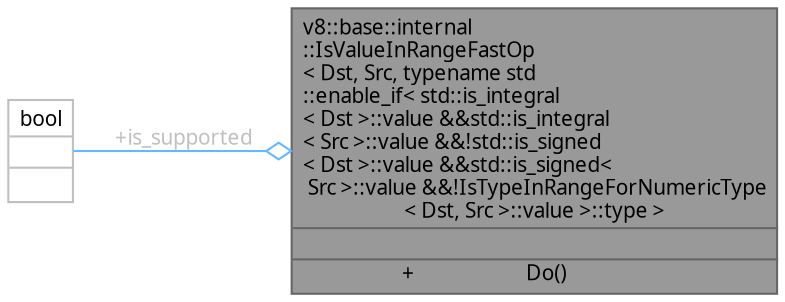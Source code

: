 digraph "v8::base::internal::IsValueInRangeFastOp&lt; Dst, Src, typename std::enable_if&lt; std::is_integral&lt; Dst &gt;::value &amp;&amp;std::is_integral&lt; Src &gt;::value &amp;&amp;!std::is_signed&lt; Dst &gt;::value &amp;&amp;std::is_signed&lt; Src &gt;::value &amp;&amp;!IsTypeInRangeForNumericType&lt; Dst, Src &gt;::value &gt;::type &gt;"
{
 // INTERACTIVE_SVG=YES
 // LATEX_PDF_SIZE
  bgcolor="transparent";
  rankdir="LR";
  edge [fontname="Cascadia Code NF",fontsize=10,labelfontname="Cascadia Code NF",labelfontsize=10];
  node [fontname="Cascadia Code NF",fontsize=10,shape=box,height=0.2,width=0.4];
  Node1 [id="Node000001",shape=plain,label=<<TABLE CELLBORDER="0" BORDER="1"><TR><TD COLSPAN="2" CELLPADDING="1" CELLSPACING="0">v8::base::internal<BR ALIGN="LEFT"/>::IsValueInRangeFastOp<BR ALIGN="LEFT"/>&lt; Dst, Src, typename std<BR ALIGN="LEFT"/>::enable_if&lt; std::is_integral<BR ALIGN="LEFT"/>&lt; Dst &gt;::value &amp;&amp;std::is_integral<BR ALIGN="LEFT"/>&lt; Src &gt;::value &amp;&amp;!std::is_signed<BR ALIGN="LEFT"/>&lt; Dst &gt;::value &amp;&amp;std::is_signed&lt;<BR ALIGN="LEFT"/> Src &gt;::value &amp;&amp;!IsTypeInRangeForNumericType<BR ALIGN="LEFT"/>&lt; Dst, Src &gt;::value &gt;::type &gt;</TD></TR>
<HR/>
<TR><TD COLSPAN="2" CELLPADDING="1" CELLSPACING="0">&nbsp;</TD></TR>
<HR/>
<TR><TD VALIGN="top" CELLPADDING="1" CELLSPACING="0">+</TD><TD VALIGN="top" ALIGN="LEFT" CELLPADDING="1" CELLSPACING="0">Do()<BR ALIGN="LEFT"/></TD></TR>
</TABLE>>
,height=0.2,width=0.4,color="gray40", fillcolor="grey60", style="filled", fontcolor="black",tooltip=" "];
  Node2 -> Node1 [id="edge1_Node000001_Node000002",color="steelblue1",style="solid",tooltip=" ",label=" +is_supported",fontcolor="grey" ,arrowhead="odiamond"];
  Node2 [id="Node000002",shape=plain,label=<<TABLE CELLBORDER="0" BORDER="1"><TR><TD COLSPAN="2" CELLPADDING="1" CELLSPACING="0">bool</TD></TR>
<HR/>
<TR><TD COLSPAN="2" CELLPADDING="1" CELLSPACING="0">&nbsp;</TD></TR>
<HR/>
<TR><TD COLSPAN="2" CELLPADDING="1" CELLSPACING="0">&nbsp;</TD></TR>
</TABLE>>
,height=0.2,width=0.4,color="grey75", fillcolor="white", style="filled",tooltip=" "];
}

